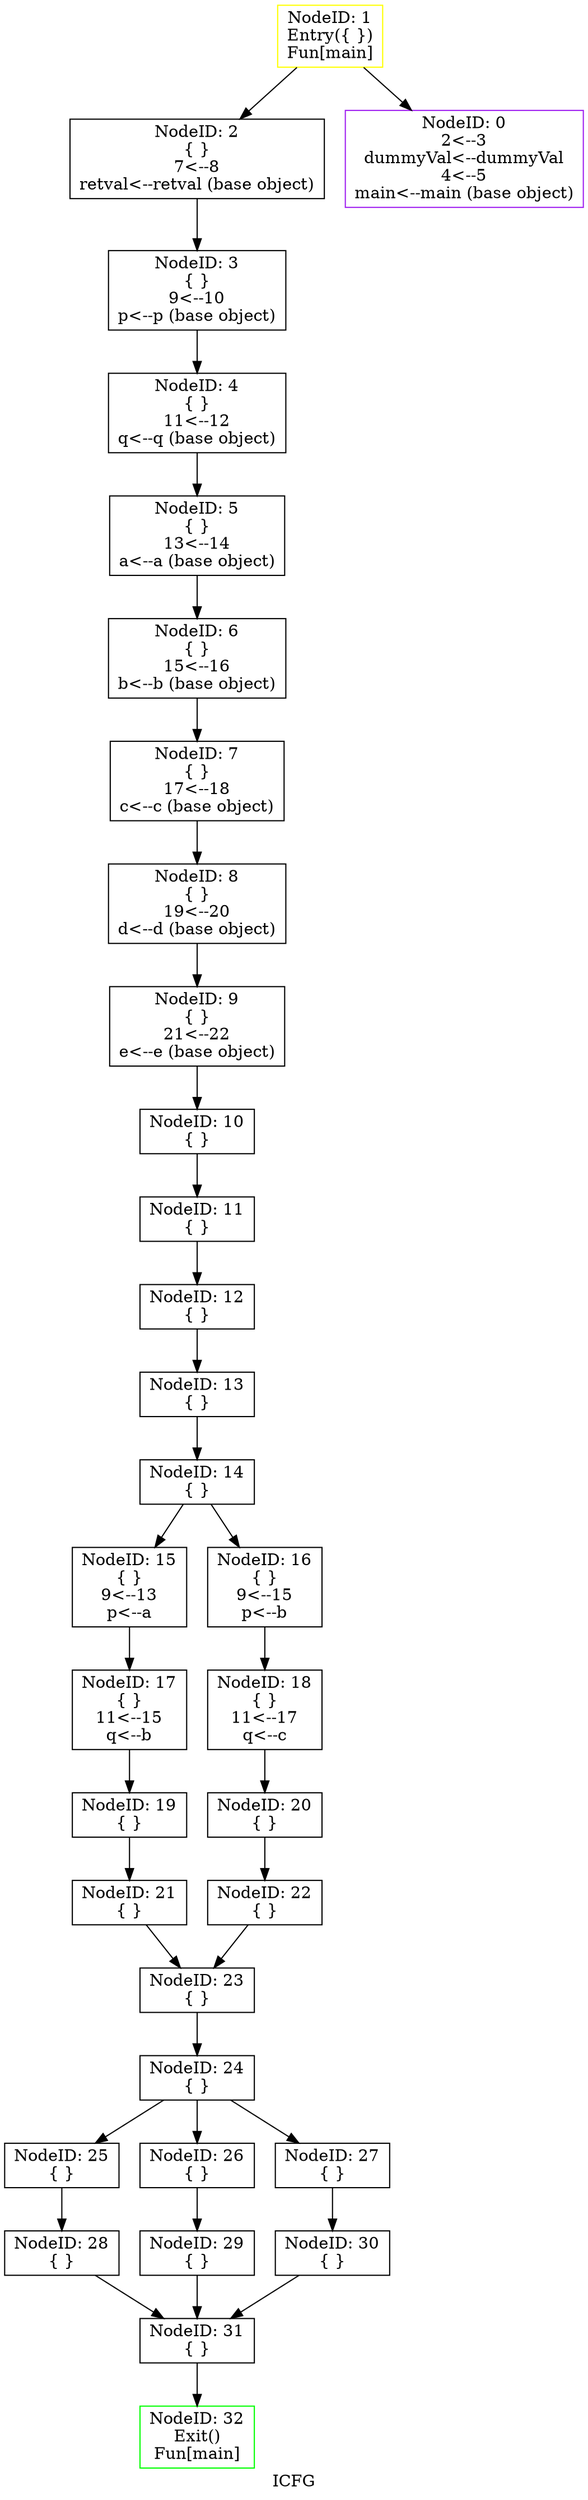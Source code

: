 digraph "ICFG" {
	label="ICFG";

	Node0x2bf34f0 [shape=record,color=green,label="{NodeID: 32\nExit()\nFun[main]}"];
	Node0x2bf2e30 [shape=record,color=black,label="{NodeID: 31\n\{  \}\n}"];
	Node0x2bf2e30 -> Node0x2bf34f0[style=solid];
	Node0x2bf2c70 [shape=record,color=black,label="{NodeID: 30\n\{  \}\n}"];
	Node0x2bf2c70 -> Node0x2bf2e30[style=solid];
	Node0x2bf28d0 [shape=record,color=black,label="{NodeID: 29\n\{  \}\n}"];
	Node0x2bf28d0 -> Node0x2bf2e30[style=solid];
	Node0x2bf0980 [shape=record,color=black,label="{NodeID: 12\n\{  \}\n}"];
	Node0x2bf0980 -> Node0x2bf0ae0[style=solid];
	Node0x2bf0820 [shape=record,color=black,label="{NodeID: 11\n\{  \}\n}"];
	Node0x2bf0820 -> Node0x2bf0980[style=solid];
	Node0x2bf06c0 [shape=record,color=black,label="{NodeID: 10\n\{  \}\n}"];
	Node0x2bf06c0 -> Node0x2bf0820[style=solid];
	Node0x2bf0560 [shape=record,color=black,label="{NodeID: 9\n\{  \}\n21\<--22\ne\<--e (base object)\n}"];
	Node0x2bf0560 -> Node0x2bf06c0[style=solid];
	Node0x2bf0400 [shape=record,color=black,label="{NodeID: 8\n\{  \}\n19\<--20\nd\<--d (base object)\n}"];
	Node0x2bf0400 -> Node0x2bf0560[style=solid];
	Node0x2bf02a0 [shape=record,color=black,label="{NodeID: 7\n\{  \}\n17\<--18\nc\<--c (base object)\n}"];
	Node0x2bf02a0 -> Node0x2bf0400[style=solid];
	Node0x2bf0140 [shape=record,color=black,label="{NodeID: 6\n\{  \}\n15\<--16\nb\<--b (base object)\n}"];
	Node0x2bf0140 -> Node0x2bf02a0[style=solid];
	Node0x2beffe0 [shape=record,color=black,label="{NodeID: 5\n\{  \}\n13\<--14\na\<--a (base object)\n}"];
	Node0x2beffe0 -> Node0x2bf0140[style=solid];
	Node0x2befe80 [shape=record,color=black,label="{NodeID: 4\n\{  \}\n11\<--12\nq\<--q (base object)\n}"];
	Node0x2befe80 -> Node0x2beffe0[style=solid];
	Node0x2befd20 [shape=record,color=black,label="{NodeID: 3\n\{  \}\n9\<--10\np\<--p (base object)\n}"];
	Node0x2befd20 -> Node0x2befe80[style=solid];
	Node0x2befae0 [shape=record,color=black,label="{NodeID: 2\n\{  \}\n7\<--8\nretval\<--retval (base object)\n}"];
	Node0x2befae0 -> Node0x2befd20[style=solid];
	Node0x2be4130 [shape=record,color=yellow,label="{NodeID: 1\nEntry(\{  \})\nFun[main]}"];
	Node0x2be4130 -> Node0x2bdc200[style=solid];
	Node0x2be4130 -> Node0x2befae0[style=solid];
	Node0x2bdc200 [shape=record,color=purple,label="{NodeID: 0\n2\<--3\ndummyVal\<--dummyVal\n4\<--5\nmain\<--main (base object)\n}"];
	Node0x2bf0ae0 [shape=record,color=black,label="{NodeID: 13\n\{  \}\n}"];
	Node0x2bf0ae0 -> Node0x2bf0d30[style=solid];
	Node0x2bf0d30 [shape=record,color=black,label="{NodeID: 14\n\{  \}\n}"];
	Node0x2bf0d30 -> Node0x2bf0eb0[style=solid];
	Node0x2bf0d30 -> Node0x2bf10e0[style=solid];
	Node0x2bf0eb0 [shape=record,color=black,label="{NodeID: 15\n\{  \}\n9\<--13\np\<--a\n}"];
	Node0x2bf0eb0 -> Node0x2bf1330[style=solid];
	Node0x2bf10e0 [shape=record,color=black,label="{NodeID: 16\n\{  \}\n9\<--15\np\<--b\n}"];
	Node0x2bf10e0 -> Node0x2bf14f0[style=solid];
	Node0x2bf1330 [shape=record,color=black,label="{NodeID: 17\n\{  \}\n11\<--15\nq\<--b\n}"];
	Node0x2bf1330 -> Node0x2bf16b0[style=solid];
	Node0x2bf14f0 [shape=record,color=black,label="{NodeID: 18\n\{  \}\n11\<--17\nq\<--c\n}"];
	Node0x2bf14f0 -> Node0x2bf1870[style=solid];
	Node0x2bf16b0 [shape=record,color=black,label="{NodeID: 19\n\{  \}\n}"];
	Node0x2bf16b0 -> Node0x2bf1a30[style=solid];
	Node0x2bf1870 [shape=record,color=black,label="{NodeID: 20\n\{  \}\n}"];
	Node0x2bf1870 -> Node0x2bf1bf0[style=solid];
	Node0x2bf1a30 [shape=record,color=black,label="{NodeID: 21\n\{  \}\n}"];
	Node0x2bf1a30 -> Node0x2bf1db0[style=solid];
	Node0x2bf1bf0 [shape=record,color=black,label="{NodeID: 22\n\{  \}\n}"];
	Node0x2bf1bf0 -> Node0x2bf1db0[style=solid];
	Node0x2bf1db0 [shape=record,color=black,label="{NodeID: 23\n\{  \}\n}"];
	Node0x2bf1db0 -> Node0x2bf2010[style=solid];
	Node0x2bf2010 [shape=record,color=black,label="{NodeID: 24\n\{  \}\n}"];
	Node0x2bf2010 -> Node0x2bf2220[style=solid];
	Node0x2bf2010 -> Node0x2bf23a0[style=solid];
	Node0x2bf2010 -> Node0x2bf2560[style=solid];
	Node0x2bf2220 [shape=record,color=black,label="{NodeID: 25\n\{  \}\n}"];
	Node0x2bf2220 -> Node0x2bf2740[style=solid];
	Node0x2bf23a0 [shape=record,color=black,label="{NodeID: 26\n\{  \}\n}"];
	Node0x2bf23a0 -> Node0x2bf28d0[style=solid];
	Node0x2bf2560 [shape=record,color=black,label="{NodeID: 27\n\{  \}\n}"];
	Node0x2bf2560 -> Node0x2bf2c70[style=solid];
	Node0x2bf2740 [shape=record,color=black,label="{NodeID: 28\n\{  \}\n}"];
	Node0x2bf2740 -> Node0x2bf2e30[style=solid];
}
